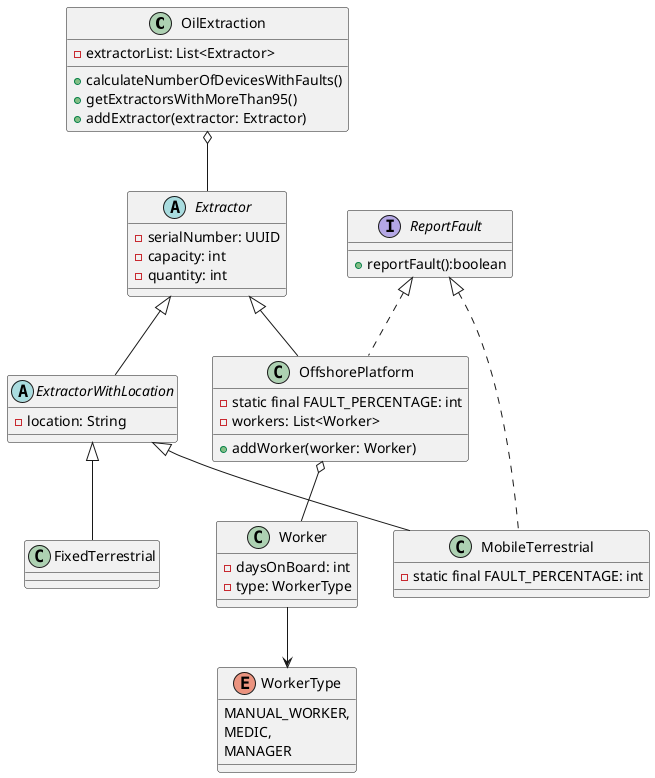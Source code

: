 @startuml

class OilExtraction{
-extractorList: List<Extractor>
+calculateNumberOfDevicesWithFaults()
+getExtractorsWithMoreThan95()
+ addExtractor(extractor: Extractor)
}

abstract class Extractor{
-serialNumber: UUID
-capacity: int
-quantity: int
}

abstract class ExtractorWithLocation extends Extractor{
-location: String
}

interface ReportFault{
+reportFault():boolean
}

class FixedTerrestrial extends ExtractorWithLocation{}

class MobileTerrestrial  extends ExtractorWithLocation implements ReportFault{
- static final FAULT_PERCENTAGE: int
}

class OffshorePlatform extends Extractor implements ReportFault{
- static final FAULT_PERCENTAGE: int
-workers: List<Worker>
+ addWorker(worker: Worker)
}

class Worker{
-daysOnBoard: int
-type: WorkerType
}

enum WorkerType{
 MANUAL_WORKER,
 MEDIC,
 MANAGER
}

OilExtraction o-- Extractor

OffshorePlatform o-- Worker

Worker --> WorkerType

@enduml